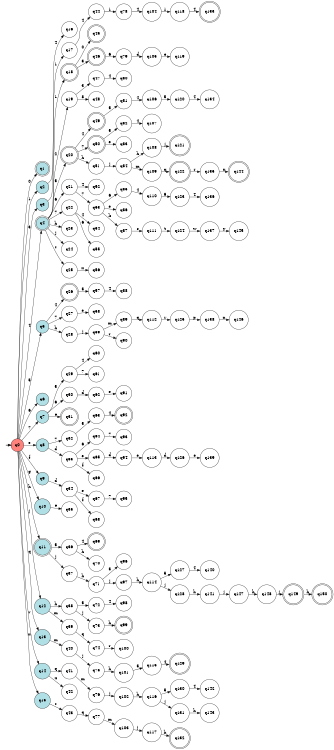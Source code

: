digraph APTAALF {
__start0 [style = invis, shape = none, label = "", width = 0, height = 0];

rankdir=LR;
size="8,5";

s0 [style="filled", color="black", fillcolor="#ff817b" shape="circle", label="q0"];
s1 [style="rounded,filled", color="black", fillcolor="powderblue" shape="doublecircle", label="q1"];
s2 [style="filled", color="black", fillcolor="powderblue" shape="circle", label="q2"];
s3 [style="filled", color="black", fillcolor="powderblue" shape="circle", label="q3"];
s4 [style="rounded,filled", color="black", fillcolor="powderblue" shape="doublecircle", label="q4"];
s5 [style="filled", color="black", fillcolor="powderblue" shape="circle", label="q5"];
s6 [style="filled", color="black", fillcolor="powderblue" shape="circle", label="q6"];
s7 [style="filled", color="black", fillcolor="powderblue" shape="circle", label="q7"];
s8 [style="filled", color="black", fillcolor="powderblue" shape="circle", label="q8"];
s9 [style="filled", color="black", fillcolor="powderblue" shape="circle", label="q9"];
s10 [style="filled", color="black", fillcolor="powderblue" shape="circle", label="q10"];
s11 [style="rounded,filled", color="black", fillcolor="powderblue" shape="doublecircle", label="q11"];
s12 [style="filled", color="black", fillcolor="powderblue" shape="circle", label="q12"];
s13 [style="filled", color="black", fillcolor="powderblue" shape="circle", label="q13"];
s14 [style="filled", color="black", fillcolor="powderblue" shape="circle", label="q14"];
s15 [style="filled", color="black", fillcolor="powderblue" shape="circle", label="q15"];
s16 [style="filled", color="black", fillcolor="white" shape="circle", label="q16"];
s17 [style="filled", color="black", fillcolor="white" shape="circle", label="q17"];
s18 [style="rounded,filled", color="black", fillcolor="white" shape="doublecircle", label="q18"];
s19 [style="filled", color="black", fillcolor="white" shape="circle", label="q19"];
s20 [style="rounded,filled", color="black", fillcolor="white" shape="doublecircle", label="q20"];
s21 [style="filled", color="black", fillcolor="white" shape="circle", label="q21"];
s22 [style="filled", color="black", fillcolor="white" shape="circle", label="q22"];
s23 [style="filled", color="black", fillcolor="white" shape="circle", label="q23"];
s24 [style="filled", color="black", fillcolor="white" shape="circle", label="q24"];
s25 [style="filled", color="black", fillcolor="white" shape="circle", label="q25"];
s26 [style="rounded,filled", color="black", fillcolor="white" shape="doublecircle", label="q26"];
s27 [style="filled", color="black", fillcolor="white" shape="circle", label="q27"];
s28 [style="filled", color="black", fillcolor="white" shape="circle", label="q28"];
s29 [style="filled", color="black", fillcolor="white" shape="circle", label="q29"];
s30 [style="filled", color="black", fillcolor="white" shape="circle", label="q30"];
s31 [style="rounded,filled", color="black", fillcolor="white" shape="doublecircle", label="q31"];
s32 [style="filled", color="black", fillcolor="white" shape="circle", label="q32"];
s33 [style="filled", color="black", fillcolor="white" shape="circle", label="q33"];
s34 [style="filled", color="black", fillcolor="white" shape="circle", label="q34"];
s35 [style="filled", color="black", fillcolor="white" shape="circle", label="q35"];
s36 [style="filled", color="black", fillcolor="white" shape="circle", label="q36"];
s37 [style="filled", color="black", fillcolor="white" shape="circle", label="q37"];
s38 [style="filled", color="black", fillcolor="white" shape="circle", label="q38"];
s39 [style="filled", color="black", fillcolor="white" shape="circle", label="q39"];
s40 [style="filled", color="black", fillcolor="white" shape="circle", label="q40"];
s41 [style="filled", color="black", fillcolor="white" shape="circle", label="q41"];
s42 [style="filled", color="black", fillcolor="white" shape="circle", label="q42"];
s43 [style="filled", color="black", fillcolor="white" shape="circle", label="q43"];
s44 [style="filled", color="black", fillcolor="white" shape="circle", label="q44"];
s45 [style="rounded,filled", color="black", fillcolor="white" shape="doublecircle", label="q45"];
s46 [style="rounded,filled", color="black", fillcolor="white" shape="doublecircle", label="q46"];
s47 [style="filled", color="black", fillcolor="white" shape="circle", label="q47"];
s48 [style="filled", color="black", fillcolor="white" shape="circle", label="q48"];
s49 [style="rounded,filled", color="black", fillcolor="white" shape="doublecircle", label="q49"];
s50 [style="rounded,filled", color="black", fillcolor="white" shape="doublecircle", label="q50"];
s51 [style="filled", color="black", fillcolor="white" shape="circle", label="q51"];
s52 [style="filled", color="black", fillcolor="white" shape="circle", label="q52"];
s53 [style="filled", color="black", fillcolor="white" shape="circle", label="q53"];
s54 [style="filled", color="black", fillcolor="white" shape="circle", label="q54"];
s55 [style="filled", color="black", fillcolor="white" shape="circle", label="q55"];
s56 [style="filled", color="black", fillcolor="white" shape="circle", label="q56"];
s57 [style="filled", color="black", fillcolor="white" shape="circle", label="q57"];
s58 [style="filled", color="black", fillcolor="white" shape="circle", label="q58"];
s59 [style="filled", color="black", fillcolor="white" shape="circle", label="q59"];
s60 [style="filled", color="black", fillcolor="white" shape="circle", label="q60"];
s61 [style="filled", color="black", fillcolor="white" shape="circle", label="q61"];
s62 [style="filled", color="black", fillcolor="white" shape="circle", label="q62"];
s63 [style="filled", color="black", fillcolor="white" shape="circle", label="q63"];
s64 [style="filled", color="black", fillcolor="white" shape="circle", label="q64"];
s65 [style="filled", color="black", fillcolor="white" shape="circle", label="q65"];
s66 [style="filled", color="black", fillcolor="white" shape="circle", label="q66"];
s67 [style="filled", color="black", fillcolor="white" shape="circle", label="q67"];
s68 [style="filled", color="black", fillcolor="white" shape="circle", label="q68"];
s69 [style="rounded,filled", color="black", fillcolor="white" shape="doublecircle", label="q69"];
s70 [style="filled", color="black", fillcolor="white" shape="circle", label="q70"];
s71 [style="filled", color="black", fillcolor="white" shape="circle", label="q71"];
s72 [style="filled", color="black", fillcolor="white" shape="circle", label="q72"];
s73 [style="filled", color="black", fillcolor="white" shape="circle", label="q73"];
s74 [style="filled", color="black", fillcolor="white" shape="circle", label="q74"];
s75 [style="filled", color="black", fillcolor="white" shape="circle", label="q75"];
s76 [style="filled", color="black", fillcolor="white" shape="circle", label="q76"];
s77 [style="filled", color="black", fillcolor="white" shape="circle", label="q77"];
s78 [style="filled", color="black", fillcolor="white" shape="circle", label="q78"];
s79 [style="filled", color="black", fillcolor="white" shape="circle", label="q79"];
s80 [style="filled", color="black", fillcolor="white" shape="circle", label="q80"];
s81 [style="filled", color="black", fillcolor="white" shape="circle", label="q81"];
s82 [style="filled", color="black", fillcolor="white" shape="circle", label="q82"];
s83 [style="filled", color="black", fillcolor="white" shape="circle", label="q83"];
s84 [style="filled", color="black", fillcolor="white" shape="circle", label="q84"];
s85 [style="filled", color="black", fillcolor="white" shape="circle", label="q85"];
s86 [style="filled", color="black", fillcolor="white" shape="circle", label="q86"];
s87 [style="filled", color="black", fillcolor="white" shape="circle", label="q87"];
s88 [style="filled", color="black", fillcolor="white" shape="circle", label="q88"];
s89 [style="filled", color="black", fillcolor="white" shape="circle", label="q89"];
s90 [style="filled", color="black", fillcolor="white" shape="circle", label="q90"];
s91 [style="filled", color="black", fillcolor="white" shape="circle", label="q91"];
s92 [style="rounded,filled", color="black", fillcolor="white" shape="doublecircle", label="q92"];
s93 [style="filled", color="black", fillcolor="white" shape="circle", label="q93"];
s94 [style="filled", color="black", fillcolor="white" shape="circle", label="q94"];
s95 [style="filled", color="black", fillcolor="white" shape="circle", label="q95"];
s96 [style="filled", color="black", fillcolor="white" shape="circle", label="q96"];
s97 [style="filled", color="black", fillcolor="white" shape="circle", label="q97"];
s98 [style="filled", color="black", fillcolor="white" shape="circle", label="q98"];
s99 [style="rounded,filled", color="black", fillcolor="white" shape="doublecircle", label="q99"];
s100 [style="filled", color="black", fillcolor="white" shape="circle", label="q100"];
s101 [style="filled", color="black", fillcolor="white" shape="circle", label="q101"];
s102 [style="filled", color="black", fillcolor="white" shape="circle", label="q102"];
s103 [style="filled", color="black", fillcolor="white" shape="circle", label="q103"];
s104 [style="filled", color="black", fillcolor="white" shape="circle", label="q104"];
s105 [style="filled", color="black", fillcolor="white" shape="circle", label="q105"];
s106 [style="filled", color="black", fillcolor="white" shape="circle", label="q106"];
s107 [style="filled", color="black", fillcolor="white" shape="circle", label="q107"];
s108 [style="filled", color="black", fillcolor="white" shape="circle", label="q108"];
s109 [style="filled", color="black", fillcolor="white" shape="circle", label="q109"];
s110 [style="filled", color="black", fillcolor="white" shape="circle", label="q110"];
s111 [style="filled", color="black", fillcolor="white" shape="circle", label="q111"];
s112 [style="filled", color="black", fillcolor="white" shape="circle", label="q112"];
s113 [style="filled", color="black", fillcolor="white" shape="circle", label="q113"];
s114 [style="filled", color="black", fillcolor="white" shape="circle", label="q114"];
s115 [style="filled", color="black", fillcolor="white" shape="circle", label="q115"];
s116 [style="filled", color="black", fillcolor="white" shape="circle", label="q116"];
s117 [style="filled", color="black", fillcolor="white" shape="circle", label="q117"];
s118 [style="filled", color="black", fillcolor="white" shape="circle", label="q118"];
s119 [style="filled", color="black", fillcolor="white" shape="circle", label="q119"];
s120 [style="filled", color="black", fillcolor="white" shape="circle", label="q120"];
s121 [style="rounded,filled", color="black", fillcolor="white" shape="doublecircle", label="q121"];
s122 [style="rounded,filled", color="black", fillcolor="white" shape="doublecircle", label="q122"];
s123 [style="filled", color="black", fillcolor="white" shape="circle", label="q123"];
s124 [style="filled", color="black", fillcolor="white" shape="circle", label="q124"];
s125 [style="filled", color="black", fillcolor="white" shape="circle", label="q125"];
s126 [style="filled", color="black", fillcolor="white" shape="circle", label="q126"];
s127 [style="filled", color="black", fillcolor="white" shape="circle", label="q127"];
s128 [style="filled", color="black", fillcolor="white" shape="circle", label="q128"];
s129 [style="rounded,filled", color="black", fillcolor="white" shape="doublecircle", label="q129"];
s130 [style="filled", color="black", fillcolor="white" shape="circle", label="q130"];
s131 [style="filled", color="black", fillcolor="white" shape="circle", label="q131"];
s132 [style="rounded,filled", color="black", fillcolor="white" shape="doublecircle", label="q132"];
s133 [style="rounded,filled", color="black", fillcolor="white" shape="doublecircle", label="q133"];
s134 [style="filled", color="black", fillcolor="white" shape="circle", label="q134"];
s135 [style="filled", color="black", fillcolor="white" shape="circle", label="q135"];
s136 [style="filled", color="black", fillcolor="white" shape="circle", label="q136"];
s137 [style="filled", color="black", fillcolor="white" shape="circle", label="q137"];
s138 [style="filled", color="black", fillcolor="white" shape="circle", label="q138"];
s139 [style="filled", color="black", fillcolor="white" shape="circle", label="q139"];
s140 [style="filled", color="black", fillcolor="white" shape="circle", label="q140"];
s141 [style="filled", color="black", fillcolor="white" shape="circle", label="q141"];
s142 [style="filled", color="black", fillcolor="white" shape="circle", label="q142"];
s143 [style="filled", color="black", fillcolor="white" shape="circle", label="q143"];
s144 [style="rounded,filled", color="black", fillcolor="white" shape="doublecircle", label="q144"];
s145 [style="filled", color="black", fillcolor="white" shape="circle", label="q145"];
s146 [style="filled", color="black", fillcolor="white" shape="circle", label="q146"];
s147 [style="filled", color="black", fillcolor="white" shape="circle", label="q147"];
s148 [style="filled", color="black", fillcolor="white" shape="circle", label="q148"];
s149 [style="rounded,filled", color="black", fillcolor="white" shape="doublecircle", label="q149"];
s150 [style="rounded,filled", color="black", fillcolor="white" shape="doublecircle", label="q150"];
subgraph cluster_main { 
	graph [pad=".75", ranksep="0.15", nodesep="0.15"];
	 style=invis; 
	__start0 -> s0 [penwidth=2];
}
s0 -> s1 [label="0"];
s0 -> s2 [label="1"];
s0 -> s3 [label="3"];
s0 -> s4 [label="4"];
s0 -> s5 [label="5"];
s0 -> s6 [label="6"];
s0 -> s7 [label="7"];
s0 -> s8 [label="e"];
s0 -> s9 [label="f"];
s0 -> s10 [label="g"];
s0 -> s11 [label="h"];
s0 -> s12 [label="j"];
s0 -> s13 [label="q"];
s0 -> s14 [label="r"];
s0 -> s15 [label="x"];
s2 -> s16 [label="4"];
s3 -> s17 [label="1"];
s4 -> s18 [label="1"];
s4 -> s19 [label="2"];
s4 -> s20 [label="5"];
s4 -> s21 [label="6"];
s4 -> s22 [label="7"];
s4 -> s23 [label="h"];
s4 -> s24 [label="j"];
s4 -> s25 [label="r"];
s5 -> s26 [label="4"];
s5 -> s27 [label="7"];
s5 -> s28 [label="h"];
s7 -> s29 [label="5"];
s7 -> s30 [label="6"];
s7 -> s31 [label="e"];
s8 -> s32 [label="7"];
s8 -> s33 [label="d"];
s9 -> s34 [label="d"];
s10 -> s35 [label="e"];
s11 -> s36 [label="5"];
s11 -> s37 [label="j"];
s12 -> s38 [label="h"];
s12 -> s39 [label="m"];
s13 -> s40 [label="m"];
s14 -> s41 [label="q"];
s14 -> s42 [label="x"];
s15 -> s43 [label="r"];
s17 -> s44 [label="4"];
s18 -> s45 [label="0"];
s18 -> s46 [label="3"];
s19 -> s47 [label="3"];
s19 -> s48 [label="8"];
s20 -> s49 [label="4"];
s20 -> s50 [label="7"];
s20 -> s51 [label="h"];
s21 -> s52 [label="4"];
s21 -> s53 [label="7"];
s22 -> s54 [label="4"];
s22 -> s55 [label="6"];
s25 -> s56 [label="x"];
s26 -> s57 [label="5"];
s27 -> s58 [label="e"];
s28 -> s59 [label="j"];
s29 -> s60 [label="4"];
s29 -> s61 [label="7"];
s30 -> s62 [label="d"];
s32 -> s63 [label="5"];
s33 -> s64 [label="6"];
s33 -> s65 [label="e"];
s33 -> s66 [label="f"];
s34 -> s67 [label="e"];
s34 -> s68 [label="f"];
s36 -> s69 [label="4"];
s36 -> s70 [label="h"];
s37 -> s71 [label="h"];
s38 -> s72 [label="5"];
s38 -> s73 [label="j"];
s39 -> s74 [label="q"];
s40 -> s75 [label="j"];
s41 -> s76 [label="m"];
s43 -> s77 [label="q"];
s44 -> s78 [label="1"];
s46 -> s79 [label="6"];
s47 -> s80 [label="4"];
s49 -> s81 [label="5"];
s50 -> s82 [label="5"];
s50 -> s83 [label="e"];
s51 -> s84 [label="j"];
s53 -> s85 [label="6"];
s53 -> s86 [label="e"];
s53 -> s87 [label="k"];
s57 -> s88 [label="4"];
s59 -> s89 [label="m"];
s59 -> s90 [label="r"];
s62 -> s91 [label="e"];
s63 -> s92 [label="4"];
s64 -> s93 [label="7"];
s65 -> s94 [label="d"];
s67 -> s95 [label="7"];
s71 -> s96 [label="5"];
s71 -> s97 [label="j"];
s72 -> s98 [label="4"];
s73 -> s99 [label="h"];
s74 -> s100 [label="r"];
s75 -> s101 [label="h"];
s76 -> s102 [label="j"];
s77 -> s103 [label="m"];
s78 -> s104 [label="4"];
s79 -> s105 [label="d"];
s81 -> s106 [label="4"];
s82 -> s107 [label="4"];
s84 -> s108 [label="h"];
s84 -> s109 [label="m"];
s85 -> s110 [label="4"];
s87 -> s111 [label="s"];
s89 -> s112 [label="q"];
s94 -> s113 [label="e"];
s97 -> s114 [label="h"];
s101 -> s115 [label="5"];
s102 -> s116 [label="h"];
s103 -> s117 [label="j"];
s104 -> s118 [label="1"];
s105 -> s119 [label="e"];
s106 -> s120 [label="5"];
s108 -> s121 [label="j"];
s109 -> s122 [label="q"];
s110 -> s123 [label="6"];
s111 -> s124 [label="t"];
s112 -> s125 [label="r"];
s113 -> s126 [label="d"];
s114 -> s127 [label="5"];
s114 -> s128 [label="j"];
s115 -> s129 [label="4"];
s116 -> s130 [label="5"];
s116 -> s131 [label="j"];
s117 -> s132 [label="h"];
s118 -> s133 [label="4"];
s120 -> s134 [label="4"];
s122 -> s135 [label="r"];
s123 -> s136 [label="4"];
s124 -> s137 [label="w"];
s125 -> s138 [label="p"];
s126 -> s139 [label="e"];
s127 -> s140 [label="4"];
s128 -> s141 [label="h"];
s130 -> s142 [label="4"];
s131 -> s143 [label="h"];
s135 -> s144 [label="x"];
s137 -> s145 [label="y"];
s138 -> s146 [label="n"];
s141 -> s147 [label="j"];
s147 -> s148 [label="h"];
s148 -> s149 [label="j"];
s149 -> s150 [label="h"];

}